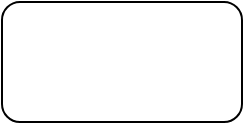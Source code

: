 <mxfile version="22.1.18" type="github" pages="2">
  <diagram name="로그인-멤버" id="oMTvJh4s9uJ8uuH1-UVI">
    <mxGraphModel dx="1050" dy="565" grid="1" gridSize="10" guides="1" tooltips="1" connect="1" arrows="1" fold="1" page="1" pageScale="1" pageWidth="827" pageHeight="1169" math="0" shadow="0">
      <root>
        <mxCell id="0" />
        <mxCell id="1" parent="0" />
        <mxCell id="dX9zX0i_gz6A83Yah_Qj-1" value="" style="rounded=1;whiteSpace=wrap;html=1;" parent="1" vertex="1">
          <mxGeometry x="350" y="250" width="120" height="60" as="geometry" />
        </mxCell>
      </root>
    </mxGraphModel>
  </diagram>
  <diagram id="Yhh-irI7pM7k6TjS8a3b" name="공부-피드">
    <mxGraphModel dx="1050" dy="565" grid="1" gridSize="10" guides="1" tooltips="1" connect="1" arrows="1" fold="1" page="1" pageScale="1" pageWidth="827" pageHeight="1169" math="0" shadow="0">
      <root>
        <mxCell id="0" />
        <mxCell id="1" parent="0" />
      </root>
    </mxGraphModel>
  </diagram>
</mxfile>
